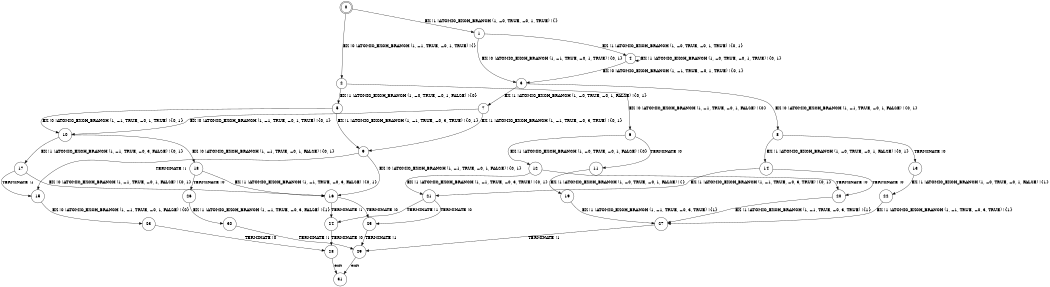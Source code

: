 digraph BCG {
size = "7, 10.5";
center = TRUE;
node [shape = circle];
0 [peripheries = 2];
0 -> 1 [label = "EX !1 !ATOMIC_EXCH_BRANCH (1, +0, TRUE, +0, 1, TRUE) !{}"];
0 -> 2 [label = "EX !0 !ATOMIC_EXCH_BRANCH (1, +1, TRUE, +0, 1, TRUE) !{}"];
1 -> 3 [label = "EX !0 !ATOMIC_EXCH_BRANCH (1, +1, TRUE, +0, 1, TRUE) !{0, 1}"];
1 -> 4 [label = "EX !1 !ATOMIC_EXCH_BRANCH (1, +0, TRUE, +0, 1, TRUE) !{0, 1}"];
2 -> 5 [label = "EX !1 !ATOMIC_EXCH_BRANCH (1, +0, TRUE, +0, 1, FALSE) !{0}"];
2 -> 6 [label = "EX !0 !ATOMIC_EXCH_BRANCH (1, +1, TRUE, +0, 1, FALSE) !{0}"];
3 -> 7 [label = "EX !1 !ATOMIC_EXCH_BRANCH (1, +0, TRUE, +0, 1, FALSE) !{0, 1}"];
3 -> 8 [label = "EX !0 !ATOMIC_EXCH_BRANCH (1, +1, TRUE, +0, 1, FALSE) !{0, 1}"];
4 -> 3 [label = "EX !0 !ATOMIC_EXCH_BRANCH (1, +1, TRUE, +0, 1, TRUE) !{0, 1}"];
4 -> 4 [label = "EX !1 !ATOMIC_EXCH_BRANCH (1, +0, TRUE, +0, 1, TRUE) !{0, 1}"];
5 -> 9 [label = "EX !1 !ATOMIC_EXCH_BRANCH (1, +1, TRUE, +0, 3, TRUE) !{0, 1}"];
5 -> 10 [label = "EX !0 !ATOMIC_EXCH_BRANCH (1, +1, TRUE, +0, 1, TRUE) !{0, 1}"];
6 -> 11 [label = "TERMINATE !0"];
6 -> 12 [label = "EX !1 !ATOMIC_EXCH_BRANCH (1, +0, TRUE, +0, 1, FALSE) !{0}"];
7 -> 9 [label = "EX !1 !ATOMIC_EXCH_BRANCH (1, +1, TRUE, +0, 3, TRUE) !{0, 1}"];
7 -> 10 [label = "EX !0 !ATOMIC_EXCH_BRANCH (1, +1, TRUE, +0, 1, TRUE) !{0, 1}"];
8 -> 13 [label = "TERMINATE !0"];
8 -> 14 [label = "EX !1 !ATOMIC_EXCH_BRANCH (1, +0, TRUE, +0, 1, FALSE) !{0, 1}"];
9 -> 15 [label = "TERMINATE !1"];
9 -> 16 [label = "EX !0 !ATOMIC_EXCH_BRANCH (1, +1, TRUE, +0, 1, FALSE) !{0, 1}"];
10 -> 17 [label = "EX !1 !ATOMIC_EXCH_BRANCH (1, +1, TRUE, +0, 3, FALSE) !{0, 1}"];
10 -> 18 [label = "EX !0 !ATOMIC_EXCH_BRANCH (1, +1, TRUE, +0, 1, FALSE) !{0, 1}"];
11 -> 19 [label = "EX !1 !ATOMIC_EXCH_BRANCH (1, +0, TRUE, +0, 1, FALSE) !{}"];
12 -> 20 [label = "TERMINATE !0"];
12 -> 21 [label = "EX !1 !ATOMIC_EXCH_BRANCH (1, +1, TRUE, +0, 3, TRUE) !{0, 1}"];
13 -> 22 [label = "EX !1 !ATOMIC_EXCH_BRANCH (1, +0, TRUE, +0, 1, FALSE) !{1}"];
14 -> 20 [label = "TERMINATE !0"];
14 -> 21 [label = "EX !1 !ATOMIC_EXCH_BRANCH (1, +1, TRUE, +0, 3, TRUE) !{0, 1}"];
15 -> 23 [label = "EX !0 !ATOMIC_EXCH_BRANCH (1, +1, TRUE, +0, 1, FALSE) !{0}"];
16 -> 24 [label = "TERMINATE !1"];
16 -> 25 [label = "TERMINATE !0"];
17 -> 15 [label = "TERMINATE !1"];
17 -> 16 [label = "EX !0 !ATOMIC_EXCH_BRANCH (1, +1, TRUE, +0, 1, FALSE) !{0, 1}"];
18 -> 26 [label = "TERMINATE !0"];
18 -> 16 [label = "EX !1 !ATOMIC_EXCH_BRANCH (1, +1, TRUE, +0, 3, FALSE) !{0, 1}"];
19 -> 27 [label = "EX !1 !ATOMIC_EXCH_BRANCH (1, +1, TRUE, +0, 3, TRUE) !{1}"];
20 -> 27 [label = "EX !1 !ATOMIC_EXCH_BRANCH (1, +1, TRUE, +0, 3, TRUE) !{1}"];
21 -> 24 [label = "TERMINATE !1"];
21 -> 25 [label = "TERMINATE !0"];
22 -> 27 [label = "EX !1 !ATOMIC_EXCH_BRANCH (1, +1, TRUE, +0, 3, TRUE) !{1}"];
23 -> 28 [label = "TERMINATE !0"];
24 -> 28 [label = "TERMINATE !0"];
25 -> 29 [label = "TERMINATE !1"];
26 -> 30 [label = "EX !1 !ATOMIC_EXCH_BRANCH (1, +1, TRUE, +0, 3, FALSE) !{1}"];
27 -> 29 [label = "TERMINATE !1"];
28 -> 31 [label = "exit"];
29 -> 31 [label = "exit"];
30 -> 29 [label = "TERMINATE !1"];
}
